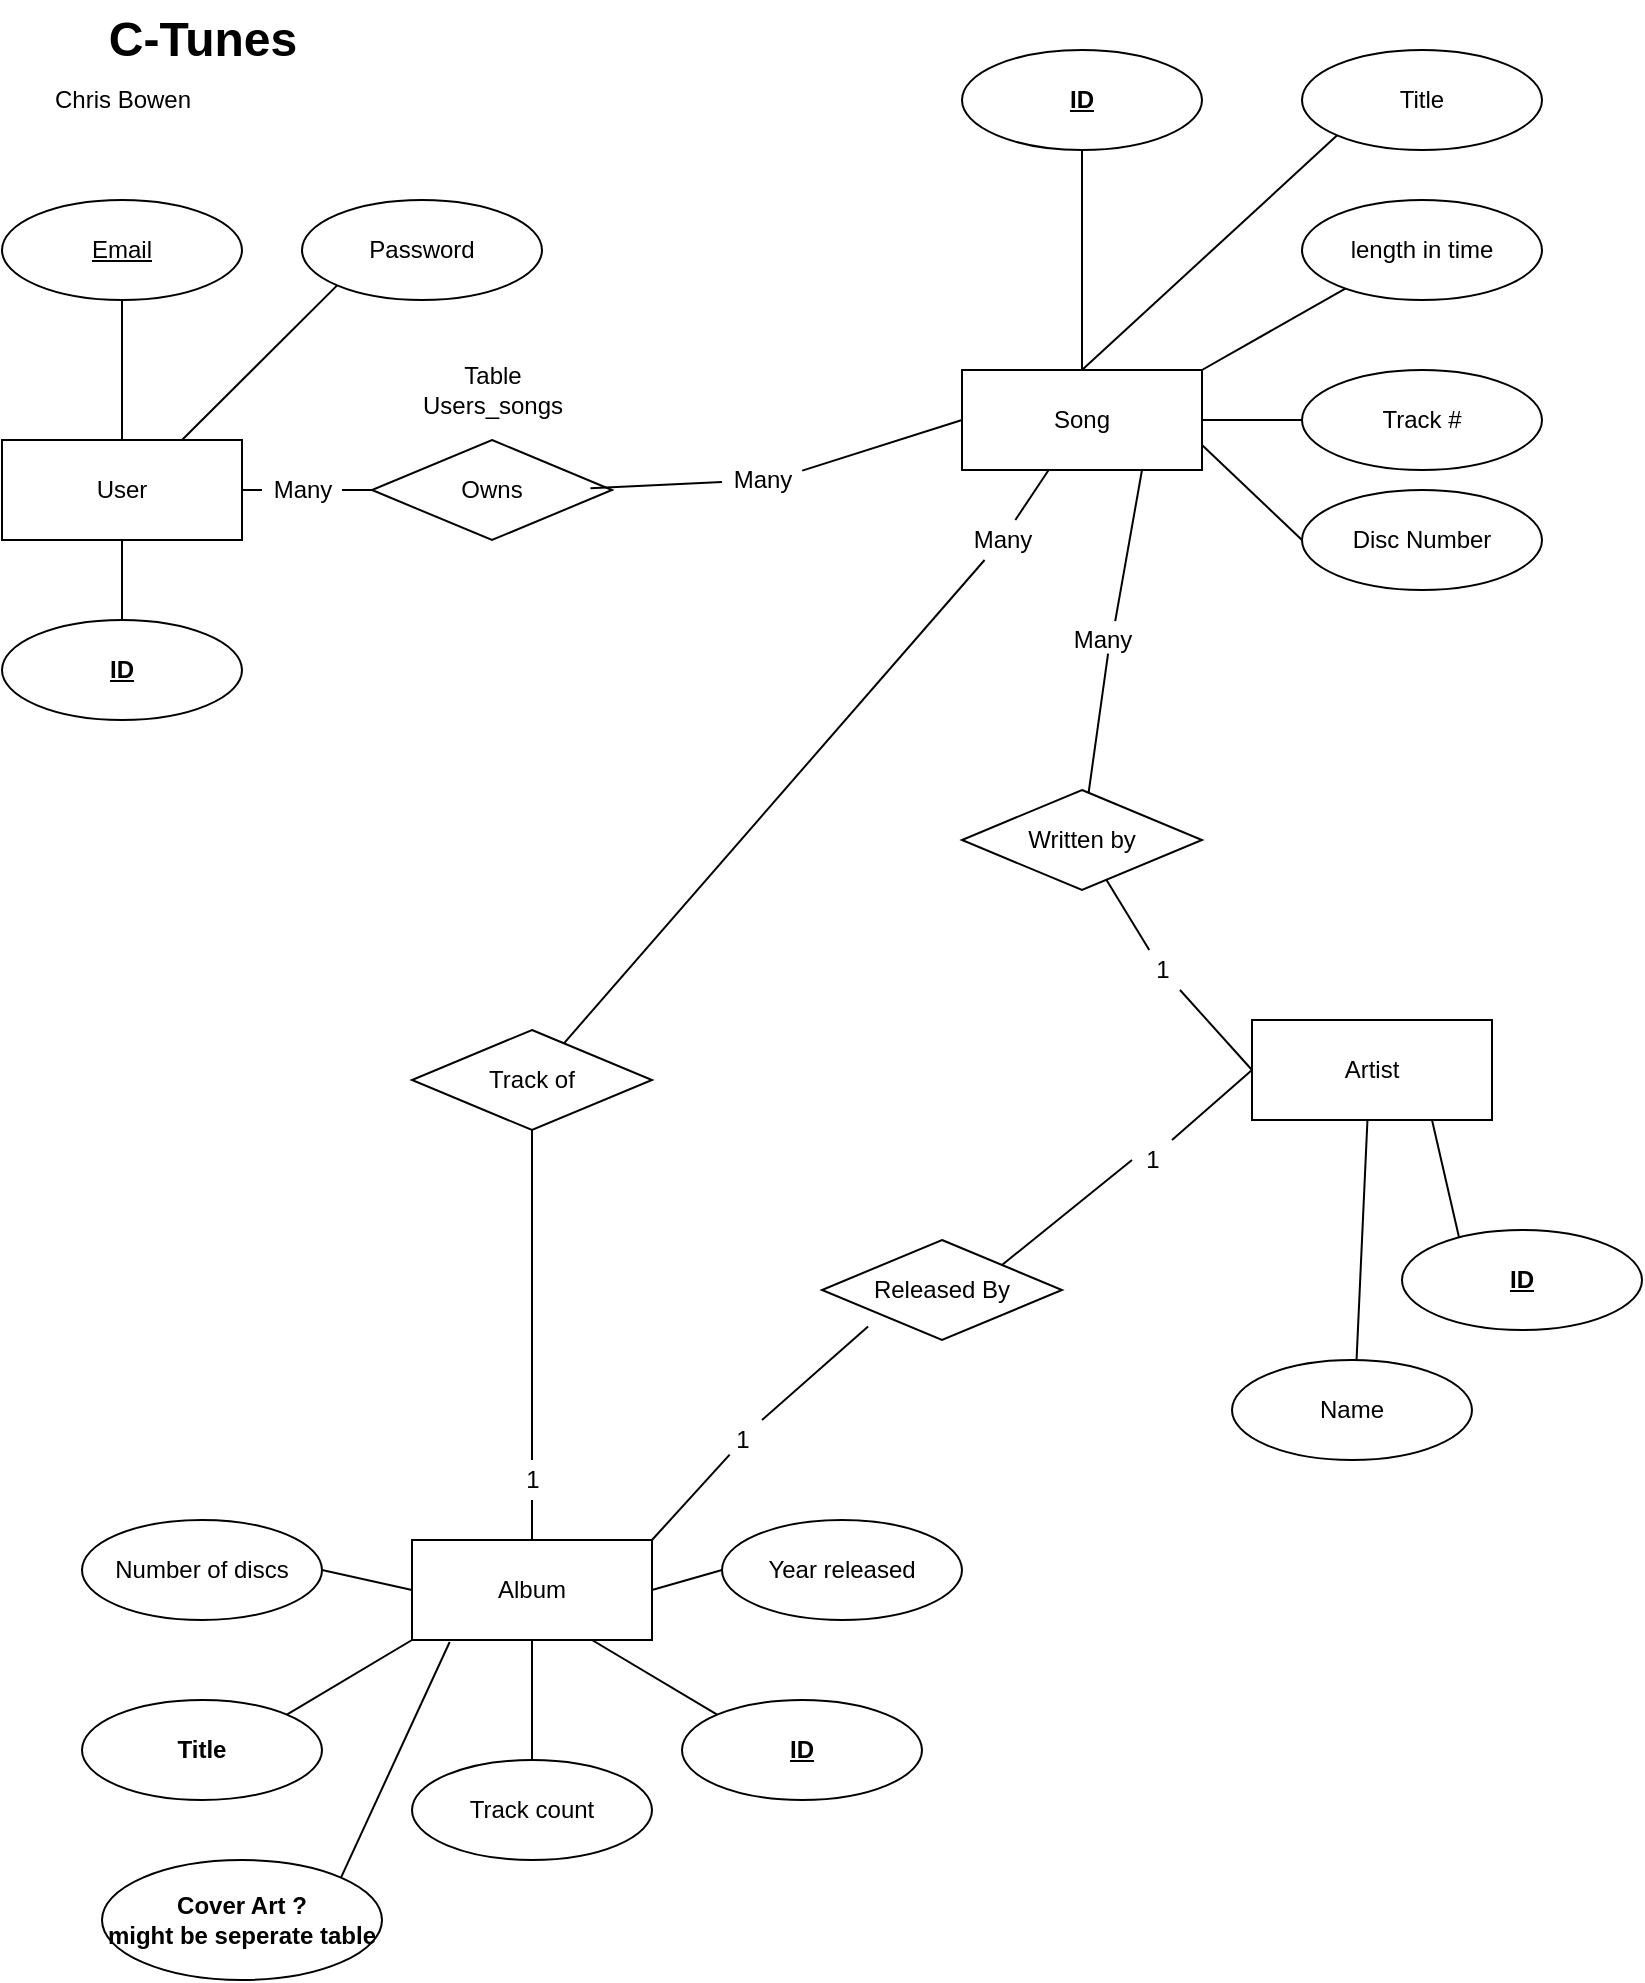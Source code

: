 <mxfile>
    <diagram id="zyuC9SrTBB5ko5uGI301" name="Page-1">
        <mxGraphModel dx="1561" dy="1117" grid="1" gridSize="10" guides="1" tooltips="1" connect="1" arrows="1" fold="1" page="1" pageScale="1" pageWidth="850" pageHeight="1100" math="0" shadow="0">
            <root>
                <mxCell id="0"/>
                <mxCell id="1" parent="0"/>
                <mxCell id="2" value="C-Tunes" style="text;strokeColor=none;fillColor=none;html=1;fontSize=24;fontStyle=1;verticalAlign=middle;align=center;" parent="1" vertex="1">
                    <mxGeometry x="50" width="100" height="40" as="geometry"/>
                </mxCell>
                <mxCell id="20" value="" style="edgeStyle=none;html=1;endArrow=none;endFill=0;startArrow=none;" parent="1" source="24" target="16" edge="1">
                    <mxGeometry relative="1" as="geometry"/>
                </mxCell>
                <mxCell id="3" value="Song" style="rounded=0;whiteSpace=wrap;html=1;" parent="1" vertex="1">
                    <mxGeometry x="480" y="185" width="120" height="50" as="geometry"/>
                </mxCell>
                <mxCell id="23" style="edgeStyle=none;html=1;exitX=0.219;exitY=0.834;exitDx=0;exitDy=0;endArrow=none;endFill=0;entryX=1;entryY=0;entryDx=0;entryDy=0;exitPerimeter=0;" parent="1" source="6" edge="1" target="3">
                    <mxGeometry relative="1" as="geometry">
                        <mxPoint x="605" y="185" as="targetPoint"/>
                    </mxGeometry>
                </mxCell>
                <mxCell id="6" value="length in time" style="ellipse;whiteSpace=wrap;html=1;" parent="1" vertex="1">
                    <mxGeometry x="650" y="100" width="120" height="50" as="geometry"/>
                </mxCell>
                <mxCell id="35" style="edgeStyle=none;html=1;entryX=0.75;entryY=1;entryDx=0;entryDy=0;endArrow=none;endFill=0;startArrow=none;exitX=0.665;exitY=0.029;exitDx=0;exitDy=0;exitPerimeter=0;" parent="1" source="71" target="3" edge="1">
                    <mxGeometry relative="1" as="geometry">
                        <mxPoint x="591.6" y="295.3" as="sourcePoint"/>
                    </mxGeometry>
                </mxCell>
                <mxCell id="7" value="Written by" style="rhombus;whiteSpace=wrap;html=1;" parent="1" vertex="1">
                    <mxGeometry x="480" y="395" width="120" height="50" as="geometry"/>
                </mxCell>
                <mxCell id="32" style="edgeStyle=none;html=1;exitX=1;exitY=0;exitDx=0;exitDy=0;entryX=0.192;entryY=0.864;entryDx=0;entryDy=0;endArrow=none;endFill=0;entryPerimeter=0;startArrow=none;" parent="1" source="45" target="19" edge="1">
                    <mxGeometry relative="1" as="geometry"/>
                </mxCell>
                <mxCell id="8" value="Album" style="rounded=0;whiteSpace=wrap;html=1;" parent="1" vertex="1">
                    <mxGeometry x="205" y="770" width="120" height="50" as="geometry"/>
                </mxCell>
                <mxCell id="21" style="edgeStyle=none;html=1;exitX=0;exitY=1;exitDx=0;exitDy=0;entryX=0.5;entryY=0;entryDx=0;entryDy=0;endArrow=none;endFill=0;" parent="1" source="9" target="3" edge="1">
                    <mxGeometry relative="1" as="geometry"/>
                </mxCell>
                <mxCell id="9" value="Title" style="ellipse;whiteSpace=wrap;html=1;" parent="1" vertex="1">
                    <mxGeometry x="650" y="25" width="120" height="50" as="geometry"/>
                </mxCell>
                <mxCell id="30" style="edgeStyle=none;html=1;exitX=0.5;exitY=0;exitDx=0;exitDy=0;endArrow=none;endFill=0;" parent="1" source="10" target="8" edge="1">
                    <mxGeometry relative="1" as="geometry"/>
                </mxCell>
                <mxCell id="10" value="Track count" style="ellipse;whiteSpace=wrap;html=1;" parent="1" vertex="1">
                    <mxGeometry x="205" y="880" width="120" height="50" as="geometry"/>
                </mxCell>
                <mxCell id="31" style="edgeStyle=none;html=1;exitX=1;exitY=0;exitDx=0;exitDy=0;entryX=0;entryY=1;entryDx=0;entryDy=0;endArrow=none;endFill=0;" parent="1" source="12" target="8" edge="1">
                    <mxGeometry relative="1" as="geometry"/>
                </mxCell>
                <mxCell id="12" value="Title" style="ellipse;whiteSpace=wrap;html=1;fontStyle=1" parent="1" vertex="1">
                    <mxGeometry x="40" y="850" width="120" height="50" as="geometry"/>
                </mxCell>
                <mxCell id="27" style="edgeStyle=none;html=1;exitX=1;exitY=0.5;exitDx=0;exitDy=0;entryX=0;entryY=0.5;entryDx=0;entryDy=0;endArrow=none;endFill=0;" parent="1" source="13" target="8" edge="1">
                    <mxGeometry relative="1" as="geometry"/>
                </mxCell>
                <mxCell id="13" value="Number of discs" style="ellipse;whiteSpace=wrap;html=1;" parent="1" vertex="1">
                    <mxGeometry x="40" y="760" width="120" height="50" as="geometry"/>
                </mxCell>
                <mxCell id="28" style="edgeStyle=none;html=1;exitX=0;exitY=0.5;exitDx=0;exitDy=0;entryX=1;entryY=0.5;entryDx=0;entryDy=0;endArrow=none;endFill=0;" parent="1" source="15" target="8" edge="1">
                    <mxGeometry relative="1" as="geometry"/>
                </mxCell>
                <mxCell id="15" value="Year released" style="ellipse;whiteSpace=wrap;html=1;" parent="1" vertex="1">
                    <mxGeometry x="360" y="760" width="120" height="50" as="geometry"/>
                </mxCell>
                <mxCell id="25" style="edgeStyle=none;html=1;exitX=0.5;exitY=1;exitDx=0;exitDy=0;entryX=0.5;entryY=0;entryDx=0;entryDy=0;endArrow=none;endFill=0;startArrow=none;" parent="1" source="26" target="8" edge="1">
                    <mxGeometry relative="1" as="geometry"/>
                </mxCell>
                <mxCell id="16" value="Track of" style="rhombus;whiteSpace=wrap;html=1;" parent="1" vertex="1">
                    <mxGeometry x="205" y="515" width="120" height="50" as="geometry"/>
                </mxCell>
                <mxCell id="34" style="edgeStyle=none;html=1;exitX=0.182;exitY=0;exitDx=0;exitDy=0;endArrow=none;endFill=0;startArrow=none;exitPerimeter=0;" parent="1" source="70" target="7" edge="1">
                    <mxGeometry relative="1" as="geometry"/>
                </mxCell>
                <mxCell id="39" style="edgeStyle=none;html=1;exitX=0.5;exitY=0;exitDx=0;exitDy=0;entryX=0.5;entryY=1;entryDx=0;entryDy=0;endArrow=none;endFill=0;" parent="1" source="18" target="38" edge="1">
                    <mxGeometry relative="1" as="geometry"/>
                </mxCell>
                <mxCell id="18" value="Artist" style="rounded=0;whiteSpace=wrap;html=1;" parent="1" vertex="1">
                    <mxGeometry x="625" y="510" width="120" height="50" as="geometry"/>
                </mxCell>
                <mxCell id="33" style="edgeStyle=none;html=1;exitX=1;exitY=0;exitDx=0;exitDy=0;entryX=0;entryY=0.5;entryDx=0;entryDy=0;endArrow=none;endFill=0;startArrow=none;" parent="1" source="46" target="18" edge="1">
                    <mxGeometry relative="1" as="geometry"/>
                </mxCell>
                <mxCell id="19" value="Released By" style="rhombus;whiteSpace=wrap;html=1;" parent="1" vertex="1">
                    <mxGeometry x="410" y="620" width="120" height="50" as="geometry"/>
                </mxCell>
                <mxCell id="38" value="Name" style="ellipse;whiteSpace=wrap;html=1;" parent="1" vertex="1">
                    <mxGeometry x="615" y="680" width="120" height="50" as="geometry"/>
                </mxCell>
                <mxCell id="40" value="Chris Bowen" style="text;html=1;align=center;verticalAlign=middle;resizable=0;points=[];autosize=1;strokeColor=none;fillColor=none;" parent="1" vertex="1">
                    <mxGeometry x="20" y="40" width="80" height="20" as="geometry"/>
                </mxCell>
                <mxCell id="42" style="edgeStyle=none;html=1;exitX=1;exitY=0;exitDx=0;exitDy=0;entryX=0.157;entryY=1.02;entryDx=0;entryDy=0;entryPerimeter=0;endArrow=none;endFill=0;" parent="1" source="41" target="8" edge="1">
                    <mxGeometry relative="1" as="geometry"/>
                </mxCell>
                <mxCell id="41" value="Cover Art ?&lt;br&gt;might be seperate table" style="ellipse;whiteSpace=wrap;html=1;fontStyle=1" parent="1" vertex="1">
                    <mxGeometry x="50" y="930" width="140" height="60" as="geometry"/>
                </mxCell>
                <mxCell id="49" style="edgeStyle=none;html=1;exitX=1;exitY=0.5;exitDx=0;exitDy=0;entryX=0;entryY=0.5;entryDx=0;entryDy=0;endArrow=none;endFill=0;startArrow=none;" parent="1" source="65" target="48" edge="1">
                    <mxGeometry relative="1" as="geometry"/>
                </mxCell>
                <mxCell id="47" value="User" style="rounded=0;whiteSpace=wrap;html=1;" parent="1" vertex="1">
                    <mxGeometry y="220" width="120" height="50" as="geometry"/>
                </mxCell>
                <mxCell id="50" style="edgeStyle=none;html=1;exitX=1.003;exitY=0.265;exitDx=0;exitDy=0;entryX=0;entryY=0.5;entryDx=0;entryDy=0;endArrow=none;endFill=0;startArrow=none;exitPerimeter=0;" parent="1" source="66" target="3" edge="1">
                    <mxGeometry relative="1" as="geometry">
                        <mxPoint x="455" y="210" as="sourcePoint"/>
                    </mxGeometry>
                </mxCell>
                <mxCell id="48" value="Owns" style="rhombus;whiteSpace=wrap;html=1;" parent="1" vertex="1">
                    <mxGeometry x="185" y="220" width="120" height="50" as="geometry"/>
                </mxCell>
                <mxCell id="53" style="edgeStyle=none;html=1;exitX=0;exitY=1;exitDx=0;exitDy=0;entryX=0.75;entryY=0;entryDx=0;entryDy=0;endArrow=none;endFill=0;" parent="1" source="51" target="47" edge="1">
                    <mxGeometry relative="1" as="geometry"/>
                </mxCell>
                <mxCell id="51" value="Password" style="ellipse;whiteSpace=wrap;html=1;" parent="1" vertex="1">
                    <mxGeometry x="150" y="100" width="120" height="50" as="geometry"/>
                </mxCell>
                <mxCell id="54" style="edgeStyle=none;html=1;exitX=0.5;exitY=1;exitDx=0;exitDy=0;entryX=0.5;entryY=0;entryDx=0;entryDy=0;endArrow=none;endFill=0;" parent="1" source="52" target="47" edge="1">
                    <mxGeometry relative="1" as="geometry"/>
                </mxCell>
                <mxCell id="52" value="&lt;u&gt;Email&lt;/u&gt;" style="ellipse;whiteSpace=wrap;html=1;" parent="1" vertex="1">
                    <mxGeometry y="100" width="120" height="50" as="geometry"/>
                </mxCell>
                <mxCell id="64" style="edgeStyle=none;html=1;exitX=0.5;exitY=0;exitDx=0;exitDy=0;endArrow=none;endFill=0;" parent="1" source="55" target="47" edge="1">
                    <mxGeometry relative="1" as="geometry"/>
                </mxCell>
                <mxCell id="55" value="&lt;u&gt;&lt;b&gt;ID&lt;/b&gt;&lt;/u&gt;" style="ellipse;whiteSpace=wrap;html=1;" parent="1" vertex="1">
                    <mxGeometry y="310" width="120" height="50" as="geometry"/>
                </mxCell>
                <mxCell id="63" style="edgeStyle=none;html=1;exitX=0;exitY=0;exitDx=0;exitDy=0;entryX=0.75;entryY=1;entryDx=0;entryDy=0;endArrow=none;endFill=0;" parent="1" source="57" target="8" edge="1">
                    <mxGeometry relative="1" as="geometry"/>
                </mxCell>
                <mxCell id="57" value="&lt;u&gt;&lt;b&gt;ID&lt;/b&gt;&lt;/u&gt;" style="ellipse;whiteSpace=wrap;html=1;" parent="1" vertex="1">
                    <mxGeometry x="340" y="850" width="120" height="50" as="geometry"/>
                </mxCell>
                <mxCell id="61" style="edgeStyle=none;html=1;exitX=0.5;exitY=1;exitDx=0;exitDy=0;entryX=0.5;entryY=0;entryDx=0;entryDy=0;endArrow=none;endFill=0;" parent="1" source="58" target="3" edge="1">
                    <mxGeometry relative="1" as="geometry"/>
                </mxCell>
                <mxCell id="58" value="&lt;u&gt;&lt;b&gt;ID&lt;/b&gt;&lt;/u&gt;" style="ellipse;whiteSpace=wrap;html=1;" parent="1" vertex="1">
                    <mxGeometry x="480" y="25" width="120" height="50" as="geometry"/>
                </mxCell>
                <mxCell id="60" style="edgeStyle=none;html=1;exitX=0.323;exitY=0.964;exitDx=0;exitDy=0;entryX=0.75;entryY=1;entryDx=0;entryDy=0;endArrow=none;endFill=0;exitPerimeter=0;" parent="1" source="59" target="18" edge="1">
                    <mxGeometry relative="1" as="geometry"/>
                </mxCell>
                <mxCell id="59" value="&lt;u&gt;&lt;b&gt;ID&lt;/b&gt;&lt;/u&gt;" style="ellipse;whiteSpace=wrap;html=1;" parent="1" vertex="1">
                    <mxGeometry x="700" y="615" width="120" height="50" as="geometry"/>
                </mxCell>
                <mxCell id="68" style="edgeStyle=none;html=1;exitX=0;exitY=0.5;exitDx=0;exitDy=0;entryX=1;entryY=0.5;entryDx=0;entryDy=0;endArrow=none;endFill=0;" parent="1" source="67" target="3" edge="1">
                    <mxGeometry relative="1" as="geometry"/>
                </mxCell>
                <mxCell id="67" value="Track #" style="ellipse;whiteSpace=wrap;html=1;" parent="1" vertex="1">
                    <mxGeometry x="650" y="185" width="120" height="50" as="geometry"/>
                </mxCell>
                <mxCell id="72" value="Table&lt;br&gt;Users_songs" style="text;html=1;align=center;verticalAlign=middle;resizable=0;points=[];autosize=1;strokeColor=none;fillColor=none;" vertex="1" parent="1">
                    <mxGeometry x="200" y="180" width="90" height="30" as="geometry"/>
                </mxCell>
                <mxCell id="46" value="1" style="text;html=1;align=center;verticalAlign=middle;resizable=0;points=[];autosize=1;strokeColor=none;fillColor=none;" parent="1" vertex="1">
                    <mxGeometry x="565" y="570" width="20" height="20" as="geometry"/>
                </mxCell>
                <mxCell id="78" value="" style="edgeStyle=none;html=1;exitX=1;exitY=0;exitDx=0;exitDy=0;entryX=0;entryY=0.5;entryDx=0;entryDy=0;endArrow=none;endFill=0;" edge="1" parent="1" source="19" target="46">
                    <mxGeometry relative="1" as="geometry">
                        <mxPoint x="500.0" y="632.5" as="sourcePoint"/>
                        <mxPoint x="700.0" y="520" as="targetPoint"/>
                    </mxGeometry>
                </mxCell>
                <mxCell id="71" value="Many" style="text;html=1;align=center;verticalAlign=middle;resizable=0;points=[];autosize=1;strokeColor=none;fillColor=none;" parent="1" vertex="1">
                    <mxGeometry x="530" y="310" width="40" height="20" as="geometry"/>
                </mxCell>
                <mxCell id="79" value="" style="edgeStyle=none;html=1;entryX=0.576;entryY=0.838;entryDx=0;entryDy=0;endArrow=none;endFill=0;entryPerimeter=0;" edge="1" parent="1" source="7" target="71">
                    <mxGeometry relative="1" as="geometry">
                        <mxPoint x="527.091" y="400.379" as="sourcePoint"/>
                        <mxPoint x="415" y="230" as="targetPoint"/>
                    </mxGeometry>
                </mxCell>
                <mxCell id="24" value="Many" style="text;html=1;align=center;verticalAlign=middle;resizable=0;points=[];autosize=1;strokeColor=none;fillColor=none;" parent="1" vertex="1">
                    <mxGeometry x="480" y="260" width="40" height="20" as="geometry"/>
                </mxCell>
                <mxCell id="80" value="" style="edgeStyle=none;html=1;endArrow=none;endFill=0;" edge="1" parent="1" source="3" target="24">
                    <mxGeometry relative="1" as="geometry">
                        <mxPoint x="528.235" y="235" as="sourcePoint"/>
                        <mxPoint x="389.836" y="529.098" as="targetPoint"/>
                    </mxGeometry>
                </mxCell>
                <mxCell id="70" value="1" style="text;html=1;align=center;verticalAlign=middle;resizable=0;points=[];autosize=1;strokeColor=none;fillColor=none;" parent="1" vertex="1">
                    <mxGeometry x="570" y="475" width="20" height="20" as="geometry"/>
                </mxCell>
                <mxCell id="81" value="" style="edgeStyle=none;html=1;exitX=0;exitY=0.5;exitDx=0;exitDy=0;endArrow=none;endFill=0;" edge="1" parent="1" source="18" target="70">
                    <mxGeometry relative="1" as="geometry">
                        <mxPoint x="615.0" y="535" as="sourcePoint"/>
                        <mxPoint x="538.433" y="424.403" as="targetPoint"/>
                    </mxGeometry>
                </mxCell>
                <mxCell id="45" value="1" style="text;html=1;align=center;verticalAlign=middle;resizable=0;points=[];autosize=1;strokeColor=none;fillColor=none;" parent="1" vertex="1">
                    <mxGeometry x="360" y="710" width="20" height="20" as="geometry"/>
                </mxCell>
                <mxCell id="82" value="" style="edgeStyle=none;html=1;exitX=1;exitY=0;exitDx=0;exitDy=0;entryX=0.192;entryY=0.864;entryDx=0;entryDy=0;endArrow=none;endFill=0;entryPerimeter=0;" edge="1" parent="1" source="8" target="45">
                    <mxGeometry relative="1" as="geometry">
                        <mxPoint x="325" y="760" as="sourcePoint"/>
                        <mxPoint x="433.04" y="663.2" as="targetPoint"/>
                    </mxGeometry>
                </mxCell>
                <mxCell id="26" value="1" style="text;html=1;align=center;verticalAlign=middle;resizable=0;points=[];autosize=1;strokeColor=none;fillColor=none;" parent="1" vertex="1">
                    <mxGeometry x="255" y="730" width="20" height="20" as="geometry"/>
                </mxCell>
                <mxCell id="83" value="" style="edgeStyle=none;html=1;exitX=0.5;exitY=1;exitDx=0;exitDy=0;entryX=0.5;entryY=0;entryDx=0;entryDy=0;endArrow=none;endFill=0;" edge="1" parent="1" source="16" target="26">
                    <mxGeometry relative="1" as="geometry">
                        <mxPoint x="265" y="565" as="sourcePoint"/>
                        <mxPoint x="265" y="770" as="targetPoint"/>
                    </mxGeometry>
                </mxCell>
                <mxCell id="66" value="Many" style="text;html=1;align=center;verticalAlign=middle;resizable=0;points=[];autosize=1;strokeColor=none;fillColor=none;" parent="1" vertex="1">
                    <mxGeometry x="360" y="230" width="40" height="20" as="geometry"/>
                </mxCell>
                <mxCell id="84" value="" style="edgeStyle=none;html=1;exitX=0.91;exitY=0.482;exitDx=0;exitDy=0;endArrow=none;endFill=0;exitPerimeter=0;" edge="1" parent="1" source="48" target="66">
                    <mxGeometry relative="1" as="geometry">
                        <mxPoint x="420" y="225" as="sourcePoint"/>
                        <mxPoint x="480" y="180" as="targetPoint"/>
                    </mxGeometry>
                </mxCell>
                <mxCell id="65" value="Many" style="text;html=1;align=center;verticalAlign=middle;resizable=0;points=[];autosize=1;strokeColor=none;fillColor=none;" parent="1" vertex="1">
                    <mxGeometry x="130" y="235" width="40" height="20" as="geometry"/>
                </mxCell>
                <mxCell id="87" value="" style="edgeStyle=none;html=1;exitX=1;exitY=0.5;exitDx=0;exitDy=0;entryX=0;entryY=0.5;entryDx=0;entryDy=0;endArrow=none;endFill=0;" edge="1" parent="1" source="47" target="65">
                    <mxGeometry relative="1" as="geometry">
                        <mxPoint x="120" y="245" as="sourcePoint"/>
                        <mxPoint x="185" y="245" as="targetPoint"/>
                    </mxGeometry>
                </mxCell>
                <mxCell id="89" value="Disc Number" style="ellipse;whiteSpace=wrap;html=1;" vertex="1" parent="1">
                    <mxGeometry x="650" y="245" width="120" height="50" as="geometry"/>
                </mxCell>
                <mxCell id="90" style="edgeStyle=none;html=1;exitX=0;exitY=0.5;exitDx=0;exitDy=0;entryX=1;entryY=0.75;entryDx=0;entryDy=0;endArrow=none;endFill=0;" edge="1" parent="1" source="89" target="3">
                    <mxGeometry relative="1" as="geometry">
                        <mxPoint x="660" y="220" as="sourcePoint"/>
                        <mxPoint x="610" y="220" as="targetPoint"/>
                    </mxGeometry>
                </mxCell>
            </root>
        </mxGraphModel>
    </diagram>
</mxfile>
